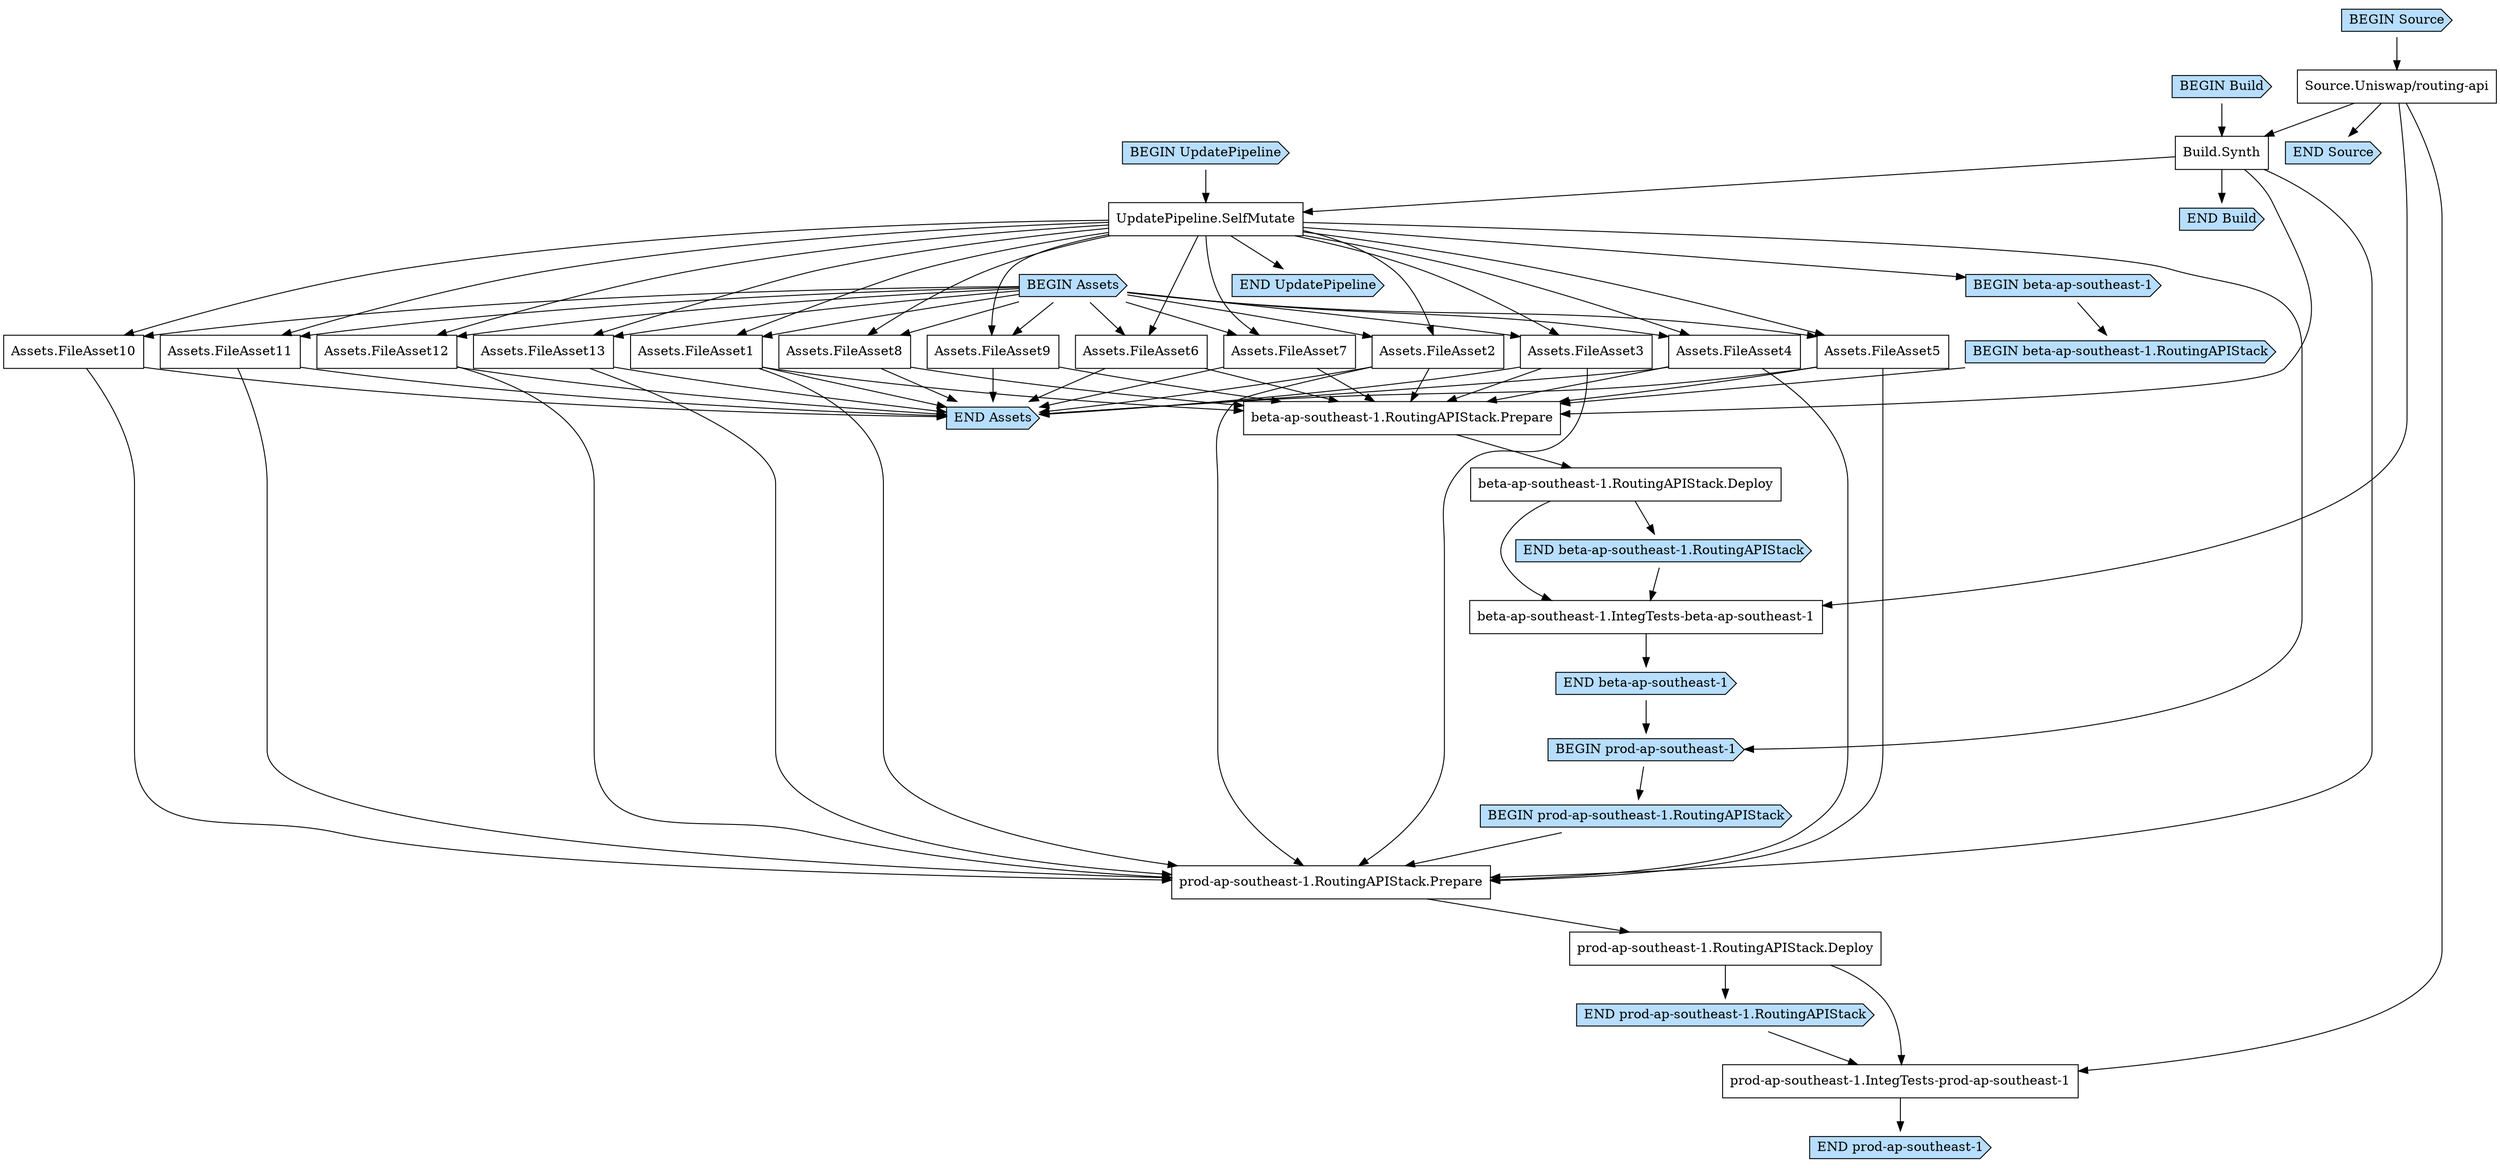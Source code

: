 digraph G {
  # Arrows represent an "unlocks" relationship (opposite of dependency). So chosen
  # because the layout looks more natural that way.
  # To represent subgraph dependencies, subgraphs are represented by BEGIN/END nodes.
  # To render: `dot -Tsvg RoutingAPIPipelineStackRoutingAPIPipelineF38D5740.dot > graph.svg`, open in a browser.
  node [shape="box"];
"BEGIN Build" [shape="cds", style="filled", fillcolor="#b7deff"];
"END Build" [shape="cds", style="filled", fillcolor="#b7deff"];
"Build.Synth";
"Source.Uniswap/routing-api" -> "Build.Synth";
"BEGIN Build" -> "Build.Synth";
"Build.Synth" -> "END Build";
"BEGIN UpdatePipeline" [shape="cds", style="filled", fillcolor="#b7deff"];
"END UpdatePipeline" [shape="cds", style="filled", fillcolor="#b7deff"];
"UpdatePipeline.SelfMutate";
"Build.Synth" -> "UpdatePipeline.SelfMutate";
"BEGIN UpdatePipeline" -> "UpdatePipeline.SelfMutate";
"UpdatePipeline.SelfMutate" -> "END UpdatePipeline";
"BEGIN Assets" [shape="cds", style="filled", fillcolor="#b7deff"];
"END Assets" [shape="cds", style="filled", fillcolor="#b7deff"];
"Assets.FileAsset1";
"UpdatePipeline.SelfMutate" -> "Assets.FileAsset1";
"Assets.FileAsset2";
"UpdatePipeline.SelfMutate" -> "Assets.FileAsset2";
"Assets.FileAsset3";
"UpdatePipeline.SelfMutate" -> "Assets.FileAsset3";
"Assets.FileAsset4";
"UpdatePipeline.SelfMutate" -> "Assets.FileAsset4";
"Assets.FileAsset5";
"UpdatePipeline.SelfMutate" -> "Assets.FileAsset5";
"Assets.FileAsset6";
"UpdatePipeline.SelfMutate" -> "Assets.FileAsset6";
"Assets.FileAsset7";
"UpdatePipeline.SelfMutate" -> "Assets.FileAsset7";
"Assets.FileAsset8";
"UpdatePipeline.SelfMutate" -> "Assets.FileAsset8";
"Assets.FileAsset9";
"UpdatePipeline.SelfMutate" -> "Assets.FileAsset9";
"Assets.FileAsset10";
"UpdatePipeline.SelfMutate" -> "Assets.FileAsset10";
"Assets.FileAsset11";
"UpdatePipeline.SelfMutate" -> "Assets.FileAsset11";
"Assets.FileAsset12";
"UpdatePipeline.SelfMutate" -> "Assets.FileAsset12";
"Assets.FileAsset13";
"UpdatePipeline.SelfMutate" -> "Assets.FileAsset13";
"BEGIN Assets" -> "Assets.FileAsset1";
"BEGIN Assets" -> "Assets.FileAsset10";
"BEGIN Assets" -> "Assets.FileAsset11";
"BEGIN Assets" -> "Assets.FileAsset12";
"BEGIN Assets" -> "Assets.FileAsset13";
"BEGIN Assets" -> "Assets.FileAsset2";
"BEGIN Assets" -> "Assets.FileAsset3";
"BEGIN Assets" -> "Assets.FileAsset4";
"BEGIN Assets" -> "Assets.FileAsset5";
"BEGIN Assets" -> "Assets.FileAsset6";
"BEGIN Assets" -> "Assets.FileAsset7";
"BEGIN Assets" -> "Assets.FileAsset8";
"BEGIN Assets" -> "Assets.FileAsset9";
"Assets.FileAsset1" -> "END Assets";
"Assets.FileAsset10" -> "END Assets";
"Assets.FileAsset11" -> "END Assets";
"Assets.FileAsset12" -> "END Assets";
"Assets.FileAsset13" -> "END Assets";
"Assets.FileAsset2" -> "END Assets";
"Assets.FileAsset3" -> "END Assets";
"Assets.FileAsset4" -> "END Assets";
"Assets.FileAsset5" -> "END Assets";
"Assets.FileAsset6" -> "END Assets";
"Assets.FileAsset7" -> "END Assets";
"Assets.FileAsset8" -> "END Assets";
"Assets.FileAsset9" -> "END Assets";
"BEGIN beta-ap-southeast-1" [shape="cds", style="filled", fillcolor="#b7deff"];
"END beta-ap-southeast-1" [shape="cds", style="filled", fillcolor="#b7deff"];
"UpdatePipeline.SelfMutate" -> "BEGIN beta-ap-southeast-1";
"BEGIN beta-ap-southeast-1.RoutingAPIStack" [shape="cds", style="filled", fillcolor="#b7deff"];
"END beta-ap-southeast-1.RoutingAPIStack" [shape="cds", style="filled", fillcolor="#b7deff"];
"beta-ap-southeast-1.RoutingAPIStack.Deploy";
"beta-ap-southeast-1.RoutingAPIStack.Prepare" -> "beta-ap-southeast-1.RoutingAPIStack.Deploy";
"beta-ap-southeast-1.RoutingAPIStack.Prepare";
"Build.Synth" -> "beta-ap-southeast-1.RoutingAPIStack.Prepare";
"Assets.FileAsset1" -> "beta-ap-southeast-1.RoutingAPIStack.Prepare";
"Assets.FileAsset2" -> "beta-ap-southeast-1.RoutingAPIStack.Prepare";
"Assets.FileAsset3" -> "beta-ap-southeast-1.RoutingAPIStack.Prepare";
"Assets.FileAsset4" -> "beta-ap-southeast-1.RoutingAPIStack.Prepare";
"Assets.FileAsset5" -> "beta-ap-southeast-1.RoutingAPIStack.Prepare";
"Assets.FileAsset6" -> "beta-ap-southeast-1.RoutingAPIStack.Prepare";
"Assets.FileAsset7" -> "beta-ap-southeast-1.RoutingAPIStack.Prepare";
"Assets.FileAsset8" -> "beta-ap-southeast-1.RoutingAPIStack.Prepare";
"Assets.FileAsset9" -> "beta-ap-southeast-1.RoutingAPIStack.Prepare";
"BEGIN beta-ap-southeast-1.RoutingAPIStack" -> "beta-ap-southeast-1.RoutingAPIStack.Prepare";
"beta-ap-southeast-1.RoutingAPIStack.Deploy" -> "END beta-ap-southeast-1.RoutingAPIStack";
"beta-ap-southeast-1.IntegTests-beta-ap-southeast-1";
"beta-ap-southeast-1.RoutingAPIStack.Deploy" -> "beta-ap-southeast-1.IntegTests-beta-ap-southeast-1";
"END beta-ap-southeast-1.RoutingAPIStack" -> "beta-ap-southeast-1.IntegTests-beta-ap-southeast-1";
"Source.Uniswap/routing-api" -> "beta-ap-southeast-1.IntegTests-beta-ap-southeast-1";
"BEGIN beta-ap-southeast-1" -> "BEGIN beta-ap-southeast-1.RoutingAPIStack";
"beta-ap-southeast-1.IntegTests-beta-ap-southeast-1" -> "END beta-ap-southeast-1";
"BEGIN prod-ap-southeast-1" [shape="cds", style="filled", fillcolor="#b7deff"];
"END prod-ap-southeast-1" [shape="cds", style="filled", fillcolor="#b7deff"];
"UpdatePipeline.SelfMutate" -> "BEGIN prod-ap-southeast-1";
"END beta-ap-southeast-1" -> "BEGIN prod-ap-southeast-1";
"BEGIN prod-ap-southeast-1.RoutingAPIStack" [shape="cds", style="filled", fillcolor="#b7deff"];
"END prod-ap-southeast-1.RoutingAPIStack" [shape="cds", style="filled", fillcolor="#b7deff"];
"prod-ap-southeast-1.RoutingAPIStack.Deploy";
"prod-ap-southeast-1.RoutingAPIStack.Prepare" -> "prod-ap-southeast-1.RoutingAPIStack.Deploy";
"prod-ap-southeast-1.RoutingAPIStack.Prepare";
"Build.Synth" -> "prod-ap-southeast-1.RoutingAPIStack.Prepare";
"Assets.FileAsset1" -> "prod-ap-southeast-1.RoutingAPIStack.Prepare";
"Assets.FileAsset2" -> "prod-ap-southeast-1.RoutingAPIStack.Prepare";
"Assets.FileAsset3" -> "prod-ap-southeast-1.RoutingAPIStack.Prepare";
"Assets.FileAsset4" -> "prod-ap-southeast-1.RoutingAPIStack.Prepare";
"Assets.FileAsset5" -> "prod-ap-southeast-1.RoutingAPIStack.Prepare";
"Assets.FileAsset10" -> "prod-ap-southeast-1.RoutingAPIStack.Prepare";
"Assets.FileAsset11" -> "prod-ap-southeast-1.RoutingAPIStack.Prepare";
"Assets.FileAsset12" -> "prod-ap-southeast-1.RoutingAPIStack.Prepare";
"Assets.FileAsset13" -> "prod-ap-southeast-1.RoutingAPIStack.Prepare";
"BEGIN prod-ap-southeast-1.RoutingAPIStack" -> "prod-ap-southeast-1.RoutingAPIStack.Prepare";
"prod-ap-southeast-1.RoutingAPIStack.Deploy" -> "END prod-ap-southeast-1.RoutingAPIStack";
"prod-ap-southeast-1.IntegTests-prod-ap-southeast-1";
"prod-ap-southeast-1.RoutingAPIStack.Deploy" -> "prod-ap-southeast-1.IntegTests-prod-ap-southeast-1";
"END prod-ap-southeast-1.RoutingAPIStack" -> "prod-ap-southeast-1.IntegTests-prod-ap-southeast-1";
"Source.Uniswap/routing-api" -> "prod-ap-southeast-1.IntegTests-prod-ap-southeast-1";
"BEGIN prod-ap-southeast-1" -> "BEGIN prod-ap-southeast-1.RoutingAPIStack";
"prod-ap-southeast-1.IntegTests-prod-ap-southeast-1" -> "END prod-ap-southeast-1";
"BEGIN Source" [shape="cds", style="filled", fillcolor="#b7deff"];
"END Source" [shape="cds", style="filled", fillcolor="#b7deff"];
"Source.Uniswap/routing-api";
"BEGIN Source" -> "Source.Uniswap/routing-api";
"Source.Uniswap/routing-api" -> "END Source";
}